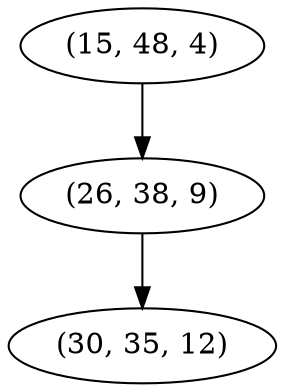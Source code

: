 digraph tree {
    "(15, 48, 4)";
    "(26, 38, 9)";
    "(30, 35, 12)";
    "(15, 48, 4)" -> "(26, 38, 9)";
    "(26, 38, 9)" -> "(30, 35, 12)";
}
